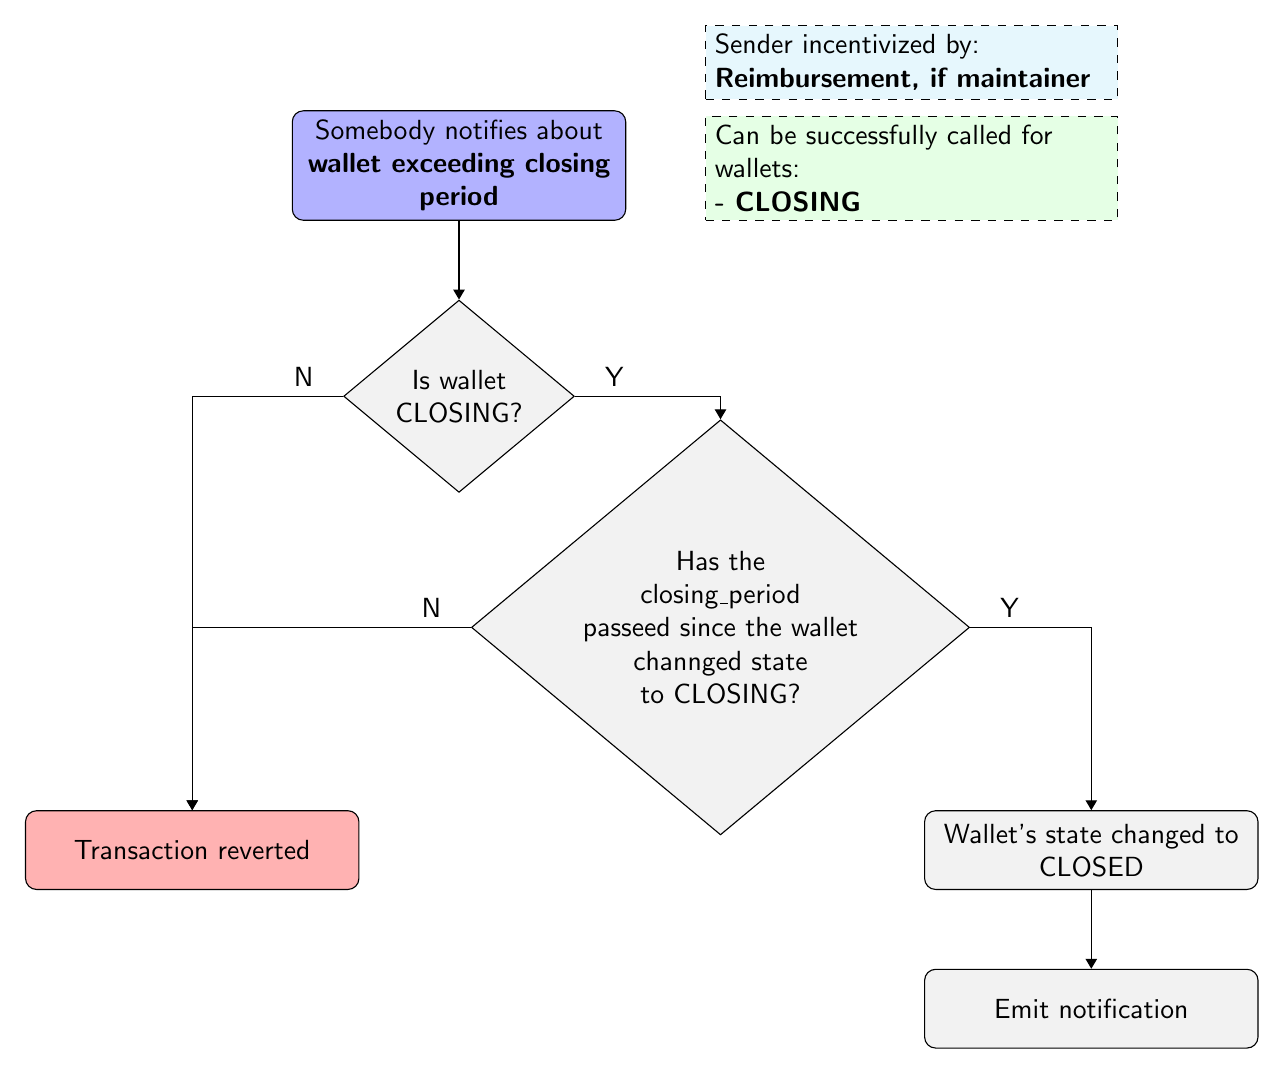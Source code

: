 % TIP: To generate PDF file run `pdflatex filename.tikz`. To generate PNG file
% run `convert -density 300 filename.pdf -resize 50% filename.png` (requires
% intallation of `imagemagick` tool).

\documentclass{standalone}%
\usepackage{tikz}%
\usetikzlibrary{positioning,shapes,arrows.meta,chains}%

% These commands are used to draw arrow labels
\newcommand{\yes}{node [auto, pos=0, xshift=5mm]{Y}}%
\newcommand{\no}{node [auto, swap, pos=0, xshift=-5mm]{N}}%

% We need layers to draw the background
\pgfdeclarelayer{background}%
\pgfsetlayers{background,main}%

\begin{document}%
\begin{tikzpicture}[
% Specify styles for nodes:
    base/.style = {rectangle, rounded corners, draw=black,
                   minimum width=4cm, minimum height=1cm,
                   text centered, text width=4cm, align=flush center},
   start/.style = {base, fill=blue!30},
  revert/.style = {base, fill=red!30},
  action/.style = {base, fill=black!5},
   check/.style = {diamond, aspect=1.2, draw=black, fill=black!5,
                   minimum width=1cm, align=center},
   note1/.style = {rectangle, draw, dashed, fill=green!10,
                   align=flush left, text width=5cm},
   note2/.style = {rectangle, draw, dashed, fill=cyan!10,
                   align=flush left, text width=5cm},
              > = Triangle,                  % defines the arrow tip style when `->` is used
           font = \sffamily,
]

% WALLET CLOSING PERIOD ELAPSED
% Nodes
\node[start]                                                       (wcpe_start)   {Somebody notifies about \textbf{wallet exceeding closing period}};
\node[check, below=of wcpe_start]                                  (wcpe_check1)  {Is wallet\\ CLOSING?};
\node[check, below right=of wcpe_check1]                           (wcpe_check2)  {Has the\\ closing\_period\\ passeed since the wallet\\ channged state\\ to CLOSING?};              
\node[revert, below left=of wcpe_check2, xshift=-2cm]              (wcpe_revert1) {Transaction reverted};
\node[action, below right=of wcpe_check2]                          (wcpe_action1) {Wallet's state changed to CLOSED};
\node[action, below=of wcpe_action1]                               (wcpe_action2) {Emit notification};
\node[note1, right=of wcpe_start.south east, anchor=south west]    (wcpe_note1)   {Can be successfully called for wallets:\\
                                                                                   \textbf{- CLOSING}};
\node[note2, above=of wcpe_note1.north, anchor=south, yshift=-8mm] (wcpe_note2)   {Sender incentivized by:\\ \textbf{Reimbursement, if maintainer}};

% Arrows
\draw[->] (wcpe_start)   -- (wcpe_check1);
\draw[->] (wcpe_check1)  -| (wcpe_revert1) \no;
\draw[->] (wcpe_check1)  -| (wcpe_check2)  \yes;
\draw[->] (wcpe_check2)  -| (wcpe_revert1) \no;
\draw[->] (wcpe_check2)  -| (wcpe_action1) \yes;
\draw[->] (wcpe_action1) -- (wcpe_action2);


% BACKGROUND
% To draw the background behind the nodes and other objects we use pgf layers. 
% We calculate top left and bottom right corners position of current canvas and
% construct white background between those points expanded by some small amount.
% This gives us nice little margin around the diagram.

\begin{pgfonlayer}{background}
  \path (current bounding box.north west)+(-0.2,0.2) node (a) {};
  \path (current bounding box.south east)+(0.2,-0.2) node (b) {};
  \path[fill=white] (a) rectangle (b);
\end{pgfonlayer}

\end{tikzpicture}
\end{document}
